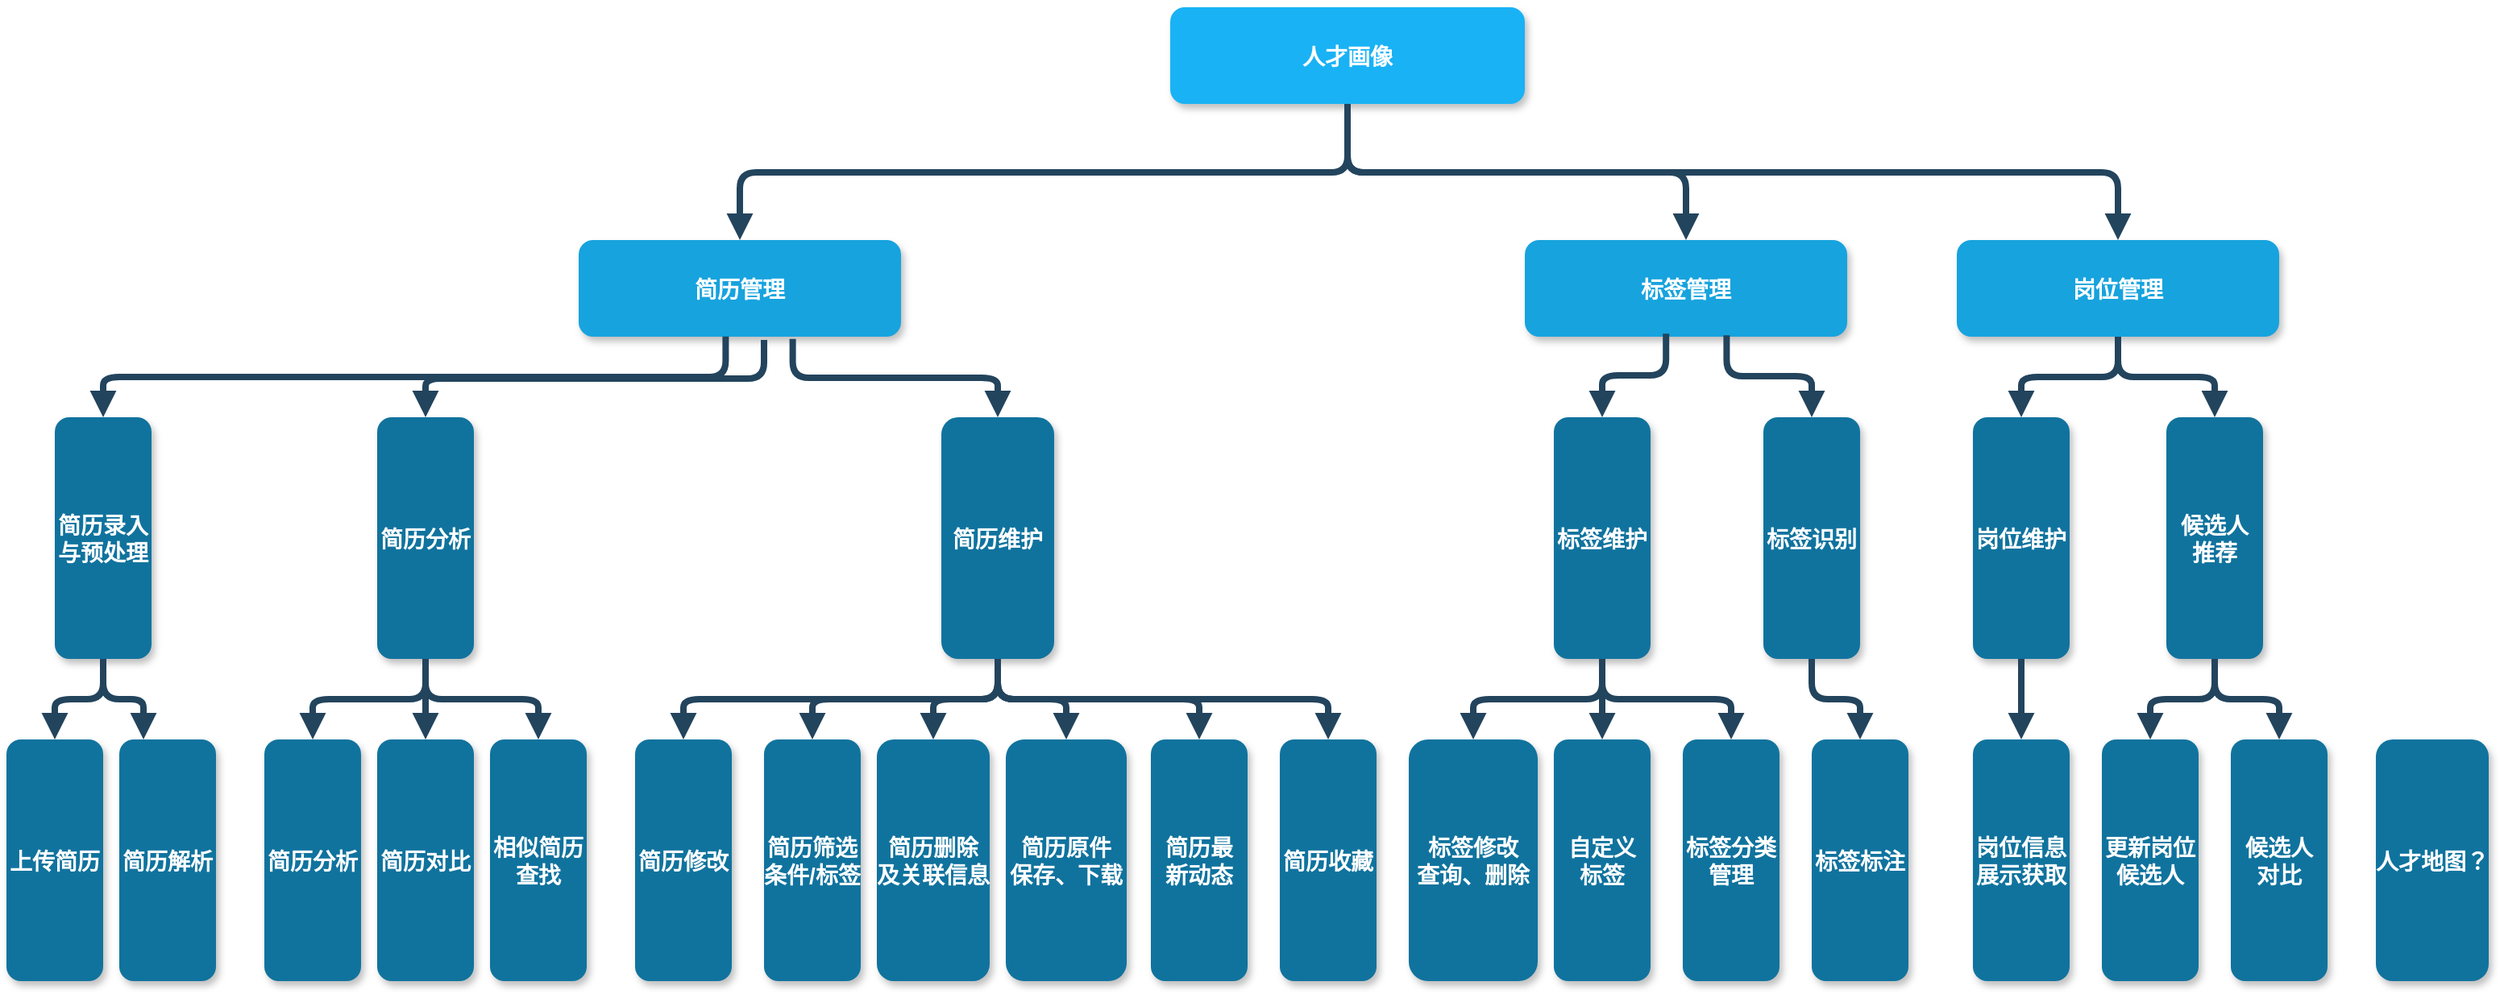 <mxfile version="26.2.1">
  <diagram name="Page-1" id="97916047-d0de-89f5-080d-49f4d83e522f">
    <mxGraphModel dx="3262.5" dy="642" grid="1" gridSize="10" guides="1" tooltips="1" connect="1" arrows="1" fold="1" page="1" pageScale="1.5" pageWidth="1169" pageHeight="827" background="none" math="0" shadow="0">
      <root>
        <mxCell id="0" />
        <mxCell id="1" parent="0" />
        <mxCell id="3" value="人才画像" style="rounded=1;fillColor=#19B2F5;strokeColor=none;shadow=1;gradientColor=none;fontStyle=1;fontColor=#FFFFFF;fontSize=14;" parent="1" vertex="1">
          <mxGeometry x="662" y="345.5" width="220" height="60" as="geometry" />
        </mxCell>
        <mxCell id="4" value="简历管理" style="rounded=1;fillColor=#17A3DE;strokeColor=none;shadow=1;gradientColor=none;fontStyle=1;fontColor=#FFFFFF;fontSize=14;" parent="1" vertex="1">
          <mxGeometry x="295" y="490" width="200" height="60" as="geometry" />
        </mxCell>
        <mxCell id="5" value="标签管理" style="rounded=1;fillColor=#17A3DE;strokeColor=none;shadow=1;gradientColor=none;fontStyle=1;fontColor=#FFFFFF;fontSize=14;" parent="1" vertex="1">
          <mxGeometry x="882" y="490" width="200" height="60" as="geometry" />
        </mxCell>
        <mxCell id="6" value="岗位管理" style="rounded=1;fillColor=#17A3DE;strokeColor=none;shadow=1;gradientColor=none;fontStyle=1;fontColor=#FFFFFF;fontSize=14;" parent="1" vertex="1">
          <mxGeometry x="1150" y="490" width="200" height="60" as="geometry" />
        </mxCell>
        <mxCell id="30" value="" style="edgeStyle=elbowEdgeStyle;elbow=vertical;strokeWidth=4;endArrow=block;endFill=1;fontStyle=1;strokeColor=#23445D;" parent="1" source="3" target="5" edge="1">
          <mxGeometry x="22" y="165.5" width="100" height="100" as="geometry">
            <mxPoint x="22" y="265.5" as="sourcePoint" />
            <mxPoint x="122" y="165.5" as="targetPoint" />
          </mxGeometry>
        </mxCell>
        <mxCell id="31" value="" style="edgeStyle=elbowEdgeStyle;elbow=vertical;strokeWidth=4;endArrow=block;endFill=1;fontStyle=1;strokeColor=#23445D;" parent="1" source="3" target="4" edge="1">
          <mxGeometry x="22" y="165.5" width="100" height="100" as="geometry">
            <mxPoint x="22" y="265.5" as="sourcePoint" />
            <mxPoint x="122" y="165.5" as="targetPoint" />
          </mxGeometry>
        </mxCell>
        <mxCell id="32" value="" style="edgeStyle=elbowEdgeStyle;elbow=vertical;strokeWidth=4;endArrow=block;endFill=1;fontStyle=1;strokeColor=#23445D;" parent="1" source="3" target="6" edge="1">
          <mxGeometry x="22" y="165.5" width="100" height="100" as="geometry">
            <mxPoint x="22" y="265.5" as="sourcePoint" />
            <mxPoint x="122" y="165.5" as="targetPoint" />
          </mxGeometry>
        </mxCell>
        <mxCell id="2qudW0k3BddcM0rPsx_g-57" value="简历录入&#xa;与预处理" style="rounded=1;fillColor=#10739E;strokeColor=none;shadow=1;gradientColor=none;fontStyle=1;fontColor=#FFFFFF;fontSize=14;" parent="1" vertex="1">
          <mxGeometry x="-30" y="600" width="60" height="150" as="geometry" />
        </mxCell>
        <mxCell id="2qudW0k3BddcM0rPsx_g-58" value="简历维护" style="rounded=1;fillColor=#10739E;strokeColor=none;shadow=1;gradientColor=none;fontStyle=1;fontColor=#FFFFFF;fontSize=14;" parent="1" vertex="1">
          <mxGeometry x="520" y="600" width="70" height="150" as="geometry" />
        </mxCell>
        <mxCell id="2qudW0k3BddcM0rPsx_g-59" value="简历分析" style="rounded=1;fillColor=#10739E;strokeColor=none;shadow=1;gradientColor=none;fontStyle=1;fontColor=#FFFFFF;fontSize=14;" parent="1" vertex="1">
          <mxGeometry x="170" y="600" width="60" height="150" as="geometry" />
        </mxCell>
        <mxCell id="2qudW0k3BddcM0rPsx_g-62" value="" style="edgeStyle=elbowEdgeStyle;elbow=vertical;strokeWidth=4;endArrow=block;endFill=1;fontStyle=1;strokeColor=#23445D;entryX=0.5;entryY=0;entryDx=0;entryDy=0;exitX=0.456;exitY=0.998;exitDx=0;exitDy=0;exitPerimeter=0;" parent="1" source="4" target="2qudW0k3BddcM0rPsx_g-57" edge="1">
          <mxGeometry x="62" y="195.5" width="100" height="100" as="geometry">
            <mxPoint x="190" y="440" as="sourcePoint" />
            <mxPoint x="230" y="610" as="targetPoint" />
          </mxGeometry>
        </mxCell>
        <mxCell id="2qudW0k3BddcM0rPsx_g-63" value="" style="edgeStyle=elbowEdgeStyle;elbow=vertical;strokeWidth=4;endArrow=block;endFill=1;fontStyle=1;strokeColor=#23445D;entryX=0.5;entryY=0;entryDx=0;entryDy=0;exitX=0.664;exitY=1.023;exitDx=0;exitDy=0;exitPerimeter=0;" parent="1" source="4" target="2qudW0k3BddcM0rPsx_g-58" edge="1">
          <mxGeometry x="62" y="195.5" width="100" height="100" as="geometry">
            <mxPoint x="403" y="525" as="sourcePoint" />
            <mxPoint x="240" y="630" as="targetPoint" />
          </mxGeometry>
        </mxCell>
        <mxCell id="2qudW0k3BddcM0rPsx_g-64" value="" style="edgeStyle=elbowEdgeStyle;elbow=vertical;strokeWidth=4;endArrow=block;endFill=1;fontStyle=1;strokeColor=#23445D;" parent="1" target="2qudW0k3BddcM0rPsx_g-59" edge="1">
          <mxGeometry x="62" y="195.5" width="100" height="100" as="geometry">
            <mxPoint x="410" y="552" as="sourcePoint" />
            <mxPoint x="250" y="640" as="targetPoint" />
          </mxGeometry>
        </mxCell>
        <mxCell id="2qudW0k3BddcM0rPsx_g-66" value="上传简历" style="rounded=1;fillColor=#10739E;strokeColor=none;shadow=1;gradientColor=none;fontStyle=1;fontColor=#FFFFFF;fontSize=14;" parent="1" vertex="1">
          <mxGeometry x="-60" y="800" width="60" height="150" as="geometry" />
        </mxCell>
        <mxCell id="2qudW0k3BddcM0rPsx_g-71" value="简历解析" style="rounded=1;fillColor=#10739E;strokeColor=none;shadow=1;gradientColor=none;fontStyle=1;fontColor=#FFFFFF;fontSize=14;" parent="1" vertex="1">
          <mxGeometry x="10" y="800" width="60" height="150" as="geometry" />
        </mxCell>
        <mxCell id="2qudW0k3BddcM0rPsx_g-74" value="简历修改" style="rounded=1;fillColor=#10739E;strokeColor=none;shadow=1;gradientColor=none;fontStyle=1;fontColor=#FFFFFF;fontSize=14;" parent="1" vertex="1">
          <mxGeometry x="330" y="800" width="60" height="150" as="geometry" />
        </mxCell>
        <mxCell id="2qudW0k3BddcM0rPsx_g-75" value="简历原件&#xa;保存、下载" style="rounded=1;fillColor=#10739E;strokeColor=none;shadow=1;gradientColor=none;fontStyle=1;fontColor=#FFFFFF;fontSize=14;" parent="1" vertex="1">
          <mxGeometry x="560" y="800" width="75" height="150" as="geometry" />
        </mxCell>
        <mxCell id="2qudW0k3BddcM0rPsx_g-76" value="简历分析" style="rounded=1;fillColor=#10739E;strokeColor=none;shadow=1;gradientColor=none;fontStyle=1;fontColor=#FFFFFF;fontSize=14;" parent="1" vertex="1">
          <mxGeometry x="100" y="800" width="60" height="150" as="geometry" />
        </mxCell>
        <mxCell id="2qudW0k3BddcM0rPsx_g-77" value="简历对比" style="rounded=1;fillColor=#10739E;strokeColor=none;shadow=1;gradientColor=none;fontStyle=1;fontColor=#FFFFFF;fontSize=14;" parent="1" vertex="1">
          <mxGeometry x="170" y="800" width="60" height="150" as="geometry" />
        </mxCell>
        <mxCell id="2qudW0k3BddcM0rPsx_g-78" value="相似简历&#xa;查找" style="rounded=1;fillColor=#10739E;strokeColor=none;shadow=1;gradientColor=none;fontStyle=1;fontColor=#FFFFFF;fontSize=14;" parent="1" vertex="1">
          <mxGeometry x="240" y="800" width="60" height="150" as="geometry" />
        </mxCell>
        <mxCell id="2qudW0k3BddcM0rPsx_g-79" value="简历最&#xa;新动态" style="rounded=1;fillColor=#10739E;strokeColor=none;shadow=1;gradientColor=none;fontStyle=1;fontColor=#FFFFFF;fontSize=14;" parent="1" vertex="1">
          <mxGeometry x="650" y="800" width="60" height="150" as="geometry" />
        </mxCell>
        <mxCell id="2qudW0k3BddcM0rPsx_g-80" value="标签维护" style="rounded=1;fillColor=#10739E;strokeColor=none;shadow=1;gradientColor=none;fontStyle=1;fontColor=#FFFFFF;fontSize=14;" parent="1" vertex="1">
          <mxGeometry x="900" y="600" width="60" height="150" as="geometry" />
        </mxCell>
        <mxCell id="2qudW0k3BddcM0rPsx_g-81" value="标签识别" style="rounded=1;fillColor=#10739E;strokeColor=none;shadow=1;gradientColor=none;fontStyle=1;fontColor=#FFFFFF;fontSize=14;" parent="1" vertex="1">
          <mxGeometry x="1030" y="600" width="60" height="150" as="geometry" />
        </mxCell>
        <mxCell id="rfwXSd8R2K4kUe_TDnKy-32" value="标签修改&#xa;查询、删除" style="rounded=1;fillColor=#10739E;strokeColor=none;shadow=1;gradientColor=none;fontStyle=1;fontColor=#FFFFFF;fontSize=14;" parent="1" vertex="1">
          <mxGeometry x="810" y="800" width="80" height="150" as="geometry" />
        </mxCell>
        <mxCell id="rfwXSd8R2K4kUe_TDnKy-33" value="标签分类&#xa;管理" style="rounded=1;fillColor=#10739E;strokeColor=none;shadow=1;gradientColor=none;fontStyle=1;fontColor=#FFFFFF;fontSize=14;" parent="1" vertex="1">
          <mxGeometry x="980" y="800" width="60" height="150" as="geometry" />
        </mxCell>
        <mxCell id="rfwXSd8R2K4kUe_TDnKy-34" value="自定义&#xa;标签" style="rounded=1;fillColor=#10739E;strokeColor=none;shadow=1;gradientColor=none;fontStyle=1;fontColor=#FFFFFF;fontSize=14;" parent="1" vertex="1">
          <mxGeometry x="900" y="800" width="60" height="150" as="geometry" />
        </mxCell>
        <mxCell id="rfwXSd8R2K4kUe_TDnKy-35" value="标签标注" style="rounded=1;fillColor=#10739E;strokeColor=none;shadow=1;gradientColor=none;fontStyle=1;fontColor=#FFFFFF;fontSize=14;" parent="1" vertex="1">
          <mxGeometry x="1060" y="800" width="60" height="150" as="geometry" />
        </mxCell>
        <mxCell id="rfwXSd8R2K4kUe_TDnKy-36" value="岗位维护" style="rounded=1;fillColor=#10739E;strokeColor=none;shadow=1;gradientColor=none;fontStyle=1;fontColor=#FFFFFF;fontSize=14;" parent="1" vertex="1">
          <mxGeometry x="1160" y="600" width="60" height="150" as="geometry" />
        </mxCell>
        <mxCell id="rfwXSd8R2K4kUe_TDnKy-37" value="候选人&#xa;推荐" style="rounded=1;fillColor=#10739E;strokeColor=none;shadow=1;gradientColor=none;fontStyle=1;fontColor=#FFFFFF;fontSize=14;" parent="1" vertex="1">
          <mxGeometry x="1280" y="600" width="60" height="150" as="geometry" />
        </mxCell>
        <mxCell id="rfwXSd8R2K4kUe_TDnKy-38" value="岗位信息&#xa;展示获取" style="rounded=1;fillColor=#10739E;strokeColor=none;shadow=1;gradientColor=none;fontStyle=1;fontColor=#FFFFFF;fontSize=14;" parent="1" vertex="1">
          <mxGeometry x="1160" y="800" width="60" height="150" as="geometry" />
        </mxCell>
        <mxCell id="rfwXSd8R2K4kUe_TDnKy-39" value="更新岗位&#xa;候选人" style="rounded=1;fillColor=#10739E;strokeColor=none;shadow=1;gradientColor=none;fontStyle=1;fontColor=#FFFFFF;fontSize=14;" parent="1" vertex="1">
          <mxGeometry x="1240" y="800" width="60" height="150" as="geometry" />
        </mxCell>
        <mxCell id="rfwXSd8R2K4kUe_TDnKy-41" value="简历收藏" style="rounded=1;fillColor=#10739E;strokeColor=none;shadow=1;gradientColor=none;fontStyle=1;fontColor=#FFFFFF;fontSize=14;" parent="1" vertex="1">
          <mxGeometry x="730" y="800" width="60" height="150" as="geometry" />
        </mxCell>
        <mxCell id="rfwXSd8R2K4kUe_TDnKy-45" value="" style="edgeStyle=elbowEdgeStyle;elbow=vertical;strokeWidth=4;endArrow=block;endFill=1;fontStyle=1;strokeColor=#23445D;entryX=0.5;entryY=0;entryDx=0;entryDy=0;exitX=0.5;exitY=1;exitDx=0;exitDy=0;" parent="1" source="2qudW0k3BddcM0rPsx_g-57" target="2qudW0k3BddcM0rPsx_g-66" edge="1">
          <mxGeometry x="62" y="195.5" width="100" height="100" as="geometry">
            <mxPoint x="-90" y="540" as="sourcePoint" />
            <mxPoint x="-93" y="605" as="targetPoint" />
          </mxGeometry>
        </mxCell>
        <mxCell id="rfwXSd8R2K4kUe_TDnKy-46" value="" style="edgeStyle=elbowEdgeStyle;elbow=vertical;strokeWidth=4;endArrow=block;endFill=1;fontStyle=1;strokeColor=#23445D;entryX=0.25;entryY=0;entryDx=0;entryDy=0;exitX=0.5;exitY=1;exitDx=0;exitDy=0;" parent="1" source="2qudW0k3BddcM0rPsx_g-57" target="2qudW0k3BddcM0rPsx_g-71" edge="1">
          <mxGeometry x="62" y="195.5" width="100" height="100" as="geometry">
            <mxPoint x="90" y="780" as="sourcePoint" />
            <mxPoint x="-83" y="615" as="targetPoint" />
          </mxGeometry>
        </mxCell>
        <mxCell id="rfwXSd8R2K4kUe_TDnKy-47" value="" style="edgeStyle=elbowEdgeStyle;elbow=vertical;strokeWidth=4;endArrow=block;endFill=1;fontStyle=1;strokeColor=#23445D;entryX=0.5;entryY=0;entryDx=0;entryDy=0;exitX=0.5;exitY=1;exitDx=0;exitDy=0;" parent="1" source="2qudW0k3BddcM0rPsx_g-58" target="2qudW0k3BddcM0rPsx_g-74" edge="1">
          <mxGeometry x="62" y="195.5" width="100" height="100" as="geometry">
            <mxPoint x="95" y="740" as="sourcePoint" />
            <mxPoint x="-68" y="615" as="targetPoint" />
          </mxGeometry>
        </mxCell>
        <mxCell id="rfwXSd8R2K4kUe_TDnKy-48" value="" style="edgeStyle=elbowEdgeStyle;elbow=vertical;strokeWidth=4;endArrow=block;endFill=1;fontStyle=1;strokeColor=#23445D;entryX=0.5;entryY=0;entryDx=0;entryDy=0;exitX=0.5;exitY=1;exitDx=0;exitDy=0;" parent="1" source="2qudW0k3BddcM0rPsx_g-58" target="2qudW0k3BddcM0rPsx_g-75" edge="1">
          <mxGeometry x="62" y="195.5" width="100" height="100" as="geometry">
            <mxPoint x="-55" y="560" as="sourcePoint" />
            <mxPoint x="-58" y="625" as="targetPoint" />
          </mxGeometry>
        </mxCell>
        <mxCell id="rfwXSd8R2K4kUe_TDnKy-49" value="" style="edgeStyle=elbowEdgeStyle;elbow=vertical;strokeWidth=4;endArrow=block;endFill=1;fontStyle=1;strokeColor=#23445D;exitX=0.5;exitY=1;exitDx=0;exitDy=0;" parent="1" source="2qudW0k3BddcM0rPsx_g-59" target="2qudW0k3BddcM0rPsx_g-76" edge="1">
          <mxGeometry x="62" y="195.5" width="100" height="100" as="geometry">
            <mxPoint x="-50" y="580" as="sourcePoint" />
            <mxPoint x="-53" y="645" as="targetPoint" />
          </mxGeometry>
        </mxCell>
        <mxCell id="rfwXSd8R2K4kUe_TDnKy-50" value="" style="edgeStyle=elbowEdgeStyle;elbow=vertical;strokeWidth=4;endArrow=block;endFill=1;fontStyle=1;strokeColor=#23445D;exitX=0.5;exitY=1;exitDx=0;exitDy=0;" parent="1" source="2qudW0k3BddcM0rPsx_g-59" target="2qudW0k3BddcM0rPsx_g-77" edge="1">
          <mxGeometry x="62" y="195.5" width="100" height="100" as="geometry">
            <mxPoint x="310" y="750" as="sourcePoint" />
            <mxPoint x="-43" y="655" as="targetPoint" />
          </mxGeometry>
        </mxCell>
        <mxCell id="rfwXSd8R2K4kUe_TDnKy-51" value="" style="edgeStyle=elbowEdgeStyle;elbow=vertical;strokeWidth=4;endArrow=block;endFill=1;fontStyle=1;strokeColor=#23445D;exitX=0.5;exitY=1;exitDx=0;exitDy=0;entryX=0.5;entryY=0;entryDx=0;entryDy=0;" parent="1" source="2qudW0k3BddcM0rPsx_g-59" target="2qudW0k3BddcM0rPsx_g-78" edge="1">
          <mxGeometry x="62" y="195.5" width="100" height="100" as="geometry">
            <mxPoint x="332" y="751" as="sourcePoint" />
            <mxPoint x="-33" y="665" as="targetPoint" />
            <Array as="points" />
          </mxGeometry>
        </mxCell>
        <mxCell id="rfwXSd8R2K4kUe_TDnKy-52" value="" style="edgeStyle=elbowEdgeStyle;elbow=vertical;strokeWidth=4;endArrow=block;endFill=1;fontStyle=1;strokeColor=#23445D;exitX=0.5;exitY=1;exitDx=0;exitDy=0;" parent="1" source="2qudW0k3BddcM0rPsx_g-58" target="2qudW0k3BddcM0rPsx_g-79" edge="1">
          <mxGeometry x="62" y="195.5" width="100" height="100" as="geometry">
            <mxPoint x="520" y="760" as="sourcePoint" />
            <mxPoint x="-18" y="665" as="targetPoint" />
          </mxGeometry>
        </mxCell>
        <mxCell id="rfwXSd8R2K4kUe_TDnKy-53" value="" style="edgeStyle=elbowEdgeStyle;elbow=vertical;strokeWidth=4;endArrow=block;endFill=1;fontStyle=1;strokeColor=#23445D;entryX=0.5;entryY=0;entryDx=0;entryDy=0;exitX=0.438;exitY=0.969;exitDx=0;exitDy=0;exitPerimeter=0;" parent="1" source="5" target="2qudW0k3BddcM0rPsx_g-80" edge="1">
          <mxGeometry x="62" y="195.5" width="100" height="100" as="geometry">
            <mxPoint x="240" y="620" as="sourcePoint" />
            <mxPoint x="237" y="685" as="targetPoint" />
          </mxGeometry>
        </mxCell>
        <mxCell id="rfwXSd8R2K4kUe_TDnKy-54" value="" style="edgeStyle=elbowEdgeStyle;elbow=vertical;strokeWidth=4;endArrow=block;endFill=1;fontStyle=1;strokeColor=#23445D;entryX=0.5;entryY=0;entryDx=0;entryDy=0;exitX=0.626;exitY=0.985;exitDx=0;exitDy=0;exitPerimeter=0;" parent="1" source="5" target="2qudW0k3BddcM0rPsx_g-81" edge="1">
          <mxGeometry x="62" y="195.5" width="100" height="100" as="geometry">
            <mxPoint x="250" y="630" as="sourcePoint" />
            <mxPoint x="247" y="695" as="targetPoint" />
          </mxGeometry>
        </mxCell>
        <mxCell id="rfwXSd8R2K4kUe_TDnKy-55" value="" style="edgeStyle=elbowEdgeStyle;elbow=vertical;strokeWidth=4;endArrow=block;endFill=1;fontStyle=1;strokeColor=#23445D;entryX=0.5;entryY=0;entryDx=0;entryDy=0;exitX=0.5;exitY=1;exitDx=0;exitDy=0;" parent="1" source="2qudW0k3BddcM0rPsx_g-80" target="rfwXSd8R2K4kUe_TDnKy-32" edge="1">
          <mxGeometry x="62" y="195.5" width="100" height="100" as="geometry">
            <mxPoint x="260" y="640" as="sourcePoint" />
            <mxPoint x="257" y="705" as="targetPoint" />
          </mxGeometry>
        </mxCell>
        <mxCell id="rfwXSd8R2K4kUe_TDnKy-56" value="" style="edgeStyle=elbowEdgeStyle;elbow=vertical;strokeWidth=4;endArrow=block;endFill=1;fontStyle=1;strokeColor=#23445D;entryX=0.5;entryY=0;entryDx=0;entryDy=0;exitX=0.5;exitY=1;exitDx=0;exitDy=0;" parent="1" source="2qudW0k3BddcM0rPsx_g-80" target="rfwXSd8R2K4kUe_TDnKy-33" edge="1">
          <mxGeometry x="62" y="195.5" width="100" height="100" as="geometry">
            <mxPoint x="270" y="650" as="sourcePoint" />
            <mxPoint x="267" y="715" as="targetPoint" />
          </mxGeometry>
        </mxCell>
        <mxCell id="rfwXSd8R2K4kUe_TDnKy-57" value="" style="edgeStyle=elbowEdgeStyle;elbow=vertical;strokeWidth=4;endArrow=block;endFill=1;fontStyle=1;strokeColor=#23445D;entryX=0.5;entryY=0;entryDx=0;entryDy=0;exitX=0.5;exitY=1;exitDx=0;exitDy=0;" parent="1" source="2qudW0k3BddcM0rPsx_g-80" target="rfwXSd8R2K4kUe_TDnKy-34" edge="1">
          <mxGeometry x="62" y="195.5" width="100" height="100" as="geometry">
            <mxPoint x="890" y="750" as="sourcePoint" />
            <mxPoint x="277" y="725" as="targetPoint" />
          </mxGeometry>
        </mxCell>
        <mxCell id="rfwXSd8R2K4kUe_TDnKy-58" value="" style="edgeStyle=elbowEdgeStyle;elbow=vertical;strokeWidth=4;endArrow=block;endFill=1;fontStyle=1;strokeColor=#23445D;exitX=0.5;exitY=1;exitDx=0;exitDy=0;" parent="1" source="2qudW0k3BddcM0rPsx_g-81" target="rfwXSd8R2K4kUe_TDnKy-35" edge="1">
          <mxGeometry x="62" y="195.5" width="100" height="100" as="geometry">
            <mxPoint x="290" y="670" as="sourcePoint" />
            <mxPoint x="287" y="735" as="targetPoint" />
          </mxGeometry>
        </mxCell>
        <mxCell id="rfwXSd8R2K4kUe_TDnKy-59" value="" style="edgeStyle=elbowEdgeStyle;elbow=vertical;strokeWidth=4;endArrow=block;endFill=1;fontStyle=1;strokeColor=#23445D;entryX=0.5;entryY=0;entryDx=0;entryDy=0;exitX=0.5;exitY=1;exitDx=0;exitDy=0;" parent="1" source="rfwXSd8R2K4kUe_TDnKy-36" target="rfwXSd8R2K4kUe_TDnKy-38" edge="1">
          <mxGeometry x="62" y="195.5" width="100" height="100" as="geometry">
            <mxPoint x="327" y="680" as="sourcePoint" />
            <mxPoint x="324" y="745" as="targetPoint" />
          </mxGeometry>
        </mxCell>
        <mxCell id="rfwXSd8R2K4kUe_TDnKy-60" value="" style="edgeStyle=elbowEdgeStyle;elbow=vertical;strokeWidth=4;endArrow=block;endFill=1;fontStyle=1;strokeColor=#23445D;entryX=0.5;entryY=0;entryDx=0;entryDy=0;exitX=0.5;exitY=1;exitDx=0;exitDy=0;" parent="1" source="rfwXSd8R2K4kUe_TDnKy-37" target="rfwXSd8R2K4kUe_TDnKy-39" edge="1">
          <mxGeometry x="62" y="195.5" width="100" height="100" as="geometry">
            <mxPoint x="1227" y="750" as="sourcePoint" />
            <mxPoint x="334" y="755" as="targetPoint" />
          </mxGeometry>
        </mxCell>
        <mxCell id="rfwXSd8R2K4kUe_TDnKy-61" value="" style="edgeStyle=elbowEdgeStyle;elbow=vertical;strokeWidth=4;endArrow=block;endFill=1;fontStyle=1;strokeColor=#23445D;entryX=0.5;entryY=0;entryDx=0;entryDy=0;exitX=0.5;exitY=1;exitDx=0;exitDy=0;" parent="1" source="rfwXSd8R2K4kUe_TDnKy-37" edge="1" target="14uKI-w8L33Bqb326WSC-36">
          <mxGeometry x="62" y="195.5" width="100" height="100" as="geometry">
            <mxPoint x="347" y="700" as="sourcePoint" />
            <mxPoint x="1377" y="810" as="targetPoint" />
          </mxGeometry>
        </mxCell>
        <mxCell id="rfwXSd8R2K4kUe_TDnKy-62" value="" style="edgeStyle=elbowEdgeStyle;elbow=vertical;strokeWidth=4;endArrow=block;endFill=1;fontStyle=1;strokeColor=#23445D;entryX=0.5;entryY=0;entryDx=0;entryDy=0;" parent="1" source="6" target="rfwXSd8R2K4kUe_TDnKy-36" edge="1">
          <mxGeometry x="62" y="195.5" width="100" height="100" as="geometry">
            <mxPoint x="357" y="710" as="sourcePoint" />
            <mxPoint x="354" y="775" as="targetPoint" />
          </mxGeometry>
        </mxCell>
        <mxCell id="rfwXSd8R2K4kUe_TDnKy-63" value="" style="edgeStyle=elbowEdgeStyle;elbow=vertical;strokeWidth=4;endArrow=block;endFill=1;fontStyle=1;strokeColor=#23445D;entryX=0.5;entryY=0;entryDx=0;entryDy=0;exitX=0.5;exitY=1;exitDx=0;exitDy=0;" parent="1" source="6" target="rfwXSd8R2K4kUe_TDnKy-37" edge="1">
          <mxGeometry x="62" y="195.5" width="100" height="100" as="geometry">
            <mxPoint x="367" y="720" as="sourcePoint" />
            <mxPoint x="364" y="785" as="targetPoint" />
          </mxGeometry>
        </mxCell>
        <mxCell id="rfwXSd8R2K4kUe_TDnKy-65" value="" style="edgeStyle=elbowEdgeStyle;elbow=vertical;strokeWidth=4;endArrow=block;endFill=1;fontStyle=1;strokeColor=#23445D;entryX=0.5;entryY=0;entryDx=0;entryDy=0;exitX=0.5;exitY=1;exitDx=0;exitDy=0;" parent="1" source="2qudW0k3BddcM0rPsx_g-58" target="rfwXSd8R2K4kUe_TDnKy-41" edge="1">
          <mxGeometry x="62" y="195.5" width="100" height="100" as="geometry">
            <mxPoint x="520" y="750" as="sourcePoint" />
            <mxPoint x="247" y="805" as="targetPoint" />
          </mxGeometry>
        </mxCell>
        <mxCell id="14uKI-w8L33Bqb326WSC-32" value="简历筛选&#xa;条件/标签" style="rounded=1;fillColor=#10739E;strokeColor=none;shadow=1;gradientColor=none;fontStyle=1;fontColor=#FFFFFF;fontSize=14;" parent="1" vertex="1">
          <mxGeometry x="410" y="800" width="60" height="150" as="geometry" />
        </mxCell>
        <mxCell id="14uKI-w8L33Bqb326WSC-33" value="简历删除&#xa;及关联信息" style="rounded=1;fillColor=#10739E;strokeColor=none;shadow=1;gradientColor=none;fontStyle=1;fontColor=#FFFFFF;fontSize=14;" parent="1" vertex="1">
          <mxGeometry x="480" y="800" width="70" height="150" as="geometry" />
        </mxCell>
        <mxCell id="14uKI-w8L33Bqb326WSC-34" value="" style="edgeStyle=elbowEdgeStyle;elbow=vertical;strokeWidth=4;endArrow=block;endFill=1;fontStyle=1;strokeColor=#23445D;exitX=0.5;exitY=1;exitDx=0;exitDy=0;" parent="1" source="2qudW0k3BddcM0rPsx_g-58" target="14uKI-w8L33Bqb326WSC-33" edge="1">
          <mxGeometry x="62" y="195.5" width="100" height="100" as="geometry">
            <mxPoint x="520" y="750" as="sourcePoint" />
            <mxPoint x="576" y="742" as="targetPoint" />
          </mxGeometry>
        </mxCell>
        <mxCell id="14uKI-w8L33Bqb326WSC-35" value="" style="edgeStyle=elbowEdgeStyle;elbow=vertical;strokeWidth=4;endArrow=block;endFill=1;fontStyle=1;strokeColor=#23445D;exitX=0.5;exitY=1;exitDx=0;exitDy=0;" parent="1" source="2qudW0k3BddcM0rPsx_g-58" target="14uKI-w8L33Bqb326WSC-32" edge="1">
          <mxGeometry x="62" y="195.5" width="100" height="100" as="geometry">
            <mxPoint x="520" y="760" as="sourcePoint" />
            <mxPoint x="910" y="620" as="targetPoint" />
          </mxGeometry>
        </mxCell>
        <mxCell id="14uKI-w8L33Bqb326WSC-36" value="候选人&#xa;对比" style="rounded=1;fillColor=#10739E;strokeColor=none;shadow=1;gradientColor=none;fontStyle=1;fontColor=#FFFFFF;fontSize=14;" parent="1" vertex="1">
          <mxGeometry x="1320" y="800" width="60" height="150" as="geometry" />
        </mxCell>
        <mxCell id="14uKI-w8L33Bqb326WSC-37" value="人才地图？" style="rounded=1;fillColor=#10739E;strokeColor=none;shadow=1;gradientColor=none;fontStyle=1;fontColor=#FFFFFF;fontSize=14;" parent="1" vertex="1">
          <mxGeometry x="1410" y="800" width="70" height="150" as="geometry" />
        </mxCell>
      </root>
    </mxGraphModel>
  </diagram>
</mxfile>
